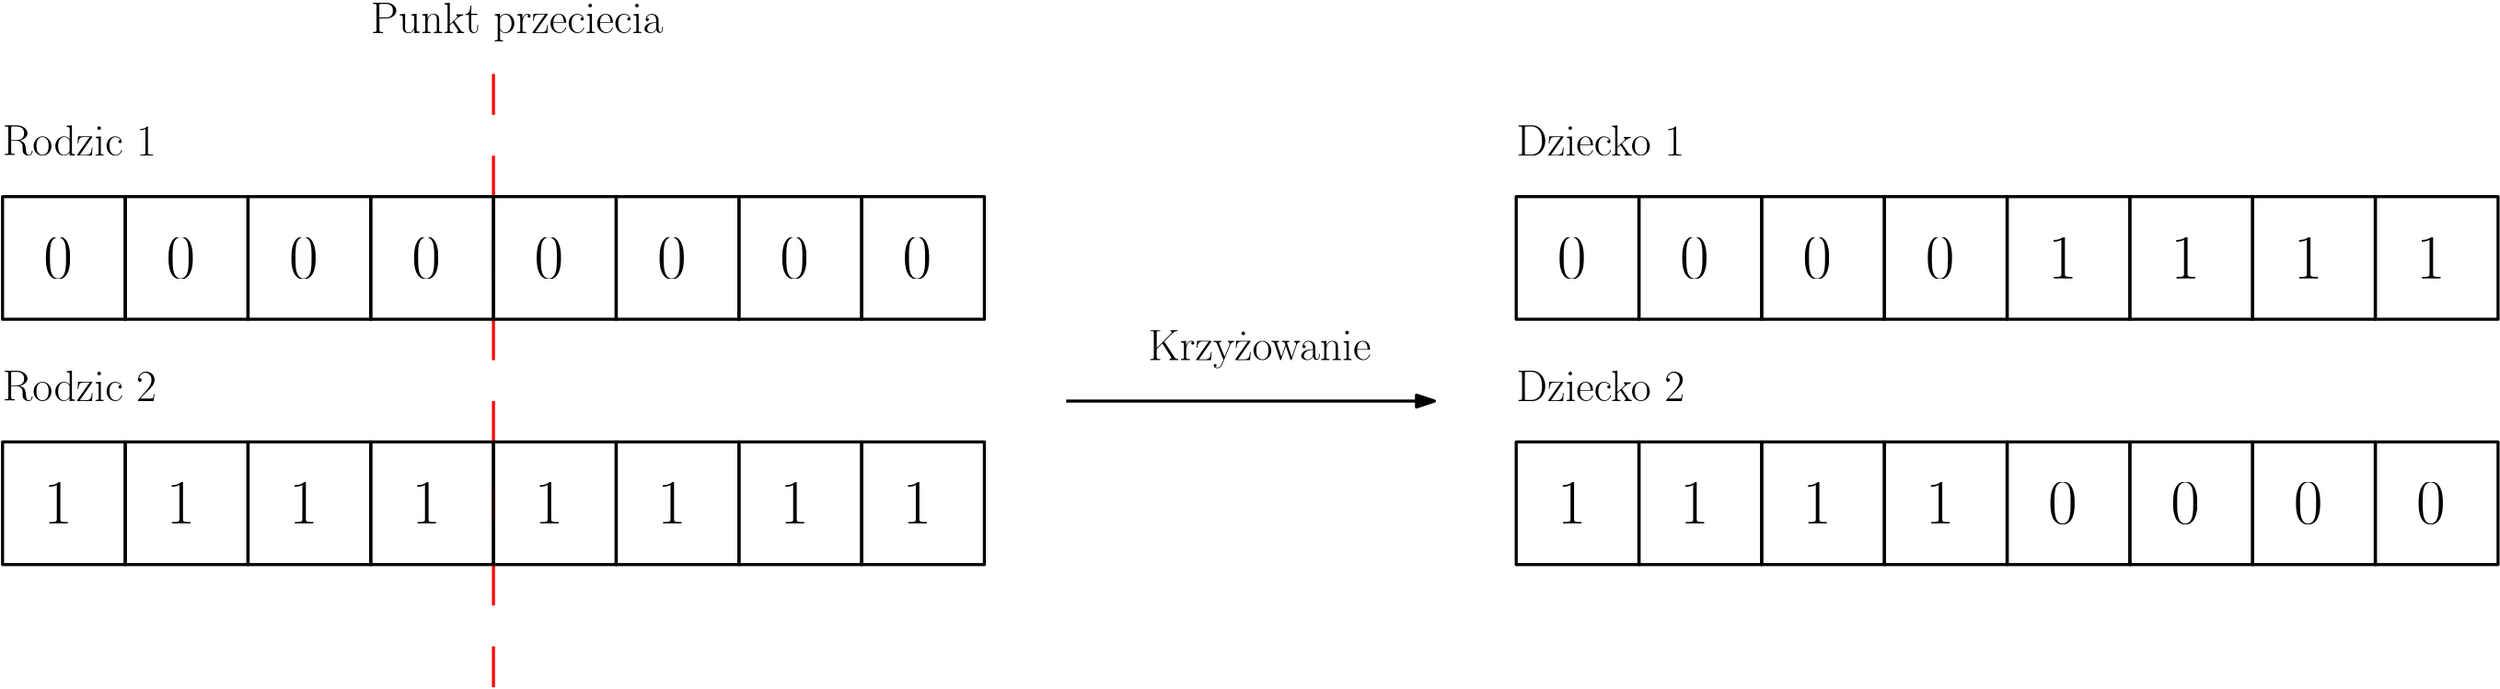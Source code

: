 <?xml version="1.0"?>
<!DOCTYPE ipe SYSTEM "ipe.dtd">
<ipe version="70206" creator="Ipe 7.2.7">
<info created="D:20191228213227" modified="D:20191228215611"/>
<ipestyle name="basic">
<symbol name="arrow/arc(spx)">
<path stroke="sym-stroke" fill="sym-stroke" pen="sym-pen">
0 0 m
-1 0.333 l
-1 -0.333 l
h
</path>
</symbol>
<symbol name="arrow/farc(spx)">
<path stroke="sym-stroke" fill="white" pen="sym-pen">
0 0 m
-1 0.333 l
-1 -0.333 l
h
</path>
</symbol>
<symbol name="arrow/ptarc(spx)">
<path stroke="sym-stroke" fill="sym-stroke" pen="sym-pen">
0 0 m
-1 0.333 l
-0.8 0 l
-1 -0.333 l
h
</path>
</symbol>
<symbol name="arrow/fptarc(spx)">
<path stroke="sym-stroke" fill="white" pen="sym-pen">
0 0 m
-1 0.333 l
-0.8 0 l
-1 -0.333 l
h
</path>
</symbol>
<symbol name="mark/circle(sx)" transformations="translations">
<path fill="sym-stroke">
0.6 0 0 0.6 0 0 e
0.4 0 0 0.4 0 0 e
</path>
</symbol>
<symbol name="mark/disk(sx)" transformations="translations">
<path fill="sym-stroke">
0.6 0 0 0.6 0 0 e
</path>
</symbol>
<symbol name="mark/fdisk(sfx)" transformations="translations">
<group>
<path fill="sym-fill">
0.5 0 0 0.5 0 0 e
</path>
<path fill="sym-stroke" fillrule="eofill">
0.6 0 0 0.6 0 0 e
0.4 0 0 0.4 0 0 e
</path>
</group>
</symbol>
<symbol name="mark/box(sx)" transformations="translations">
<path fill="sym-stroke" fillrule="eofill">
-0.6 -0.6 m
0.6 -0.6 l
0.6 0.6 l
-0.6 0.6 l
h
-0.4 -0.4 m
0.4 -0.4 l
0.4 0.4 l
-0.4 0.4 l
h
</path>
</symbol>
<symbol name="mark/square(sx)" transformations="translations">
<path fill="sym-stroke">
-0.6 -0.6 m
0.6 -0.6 l
0.6 0.6 l
-0.6 0.6 l
h
</path>
</symbol>
<symbol name="mark/fsquare(sfx)" transformations="translations">
<group>
<path fill="sym-fill">
-0.5 -0.5 m
0.5 -0.5 l
0.5 0.5 l
-0.5 0.5 l
h
</path>
<path fill="sym-stroke" fillrule="eofill">
-0.6 -0.6 m
0.6 -0.6 l
0.6 0.6 l
-0.6 0.6 l
h
-0.4 -0.4 m
0.4 -0.4 l
0.4 0.4 l
-0.4 0.4 l
h
</path>
</group>
</symbol>
<symbol name="mark/cross(sx)" transformations="translations">
<group>
<path fill="sym-stroke">
-0.43 -0.57 m
0.57 0.43 l
0.43 0.57 l
-0.57 -0.43 l
h
</path>
<path fill="sym-stroke">
-0.43 0.57 m
0.57 -0.43 l
0.43 -0.57 l
-0.57 0.43 l
h
</path>
</group>
</symbol>
<symbol name="arrow/fnormal(spx)">
<path stroke="sym-stroke" fill="white" pen="sym-pen">
0 0 m
-1 0.333 l
-1 -0.333 l
h
</path>
</symbol>
<symbol name="arrow/pointed(spx)">
<path stroke="sym-stroke" fill="sym-stroke" pen="sym-pen">
0 0 m
-1 0.333 l
-0.8 0 l
-1 -0.333 l
h
</path>
</symbol>
<symbol name="arrow/fpointed(spx)">
<path stroke="sym-stroke" fill="white" pen="sym-pen">
0 0 m
-1 0.333 l
-0.8 0 l
-1 -0.333 l
h
</path>
</symbol>
<symbol name="arrow/linear(spx)">
<path stroke="sym-stroke" pen="sym-pen">
-1 0.333 m
0 0 l
-1 -0.333 l
</path>
</symbol>
<symbol name="arrow/fdouble(spx)">
<path stroke="sym-stroke" fill="white" pen="sym-pen">
0 0 m
-1 0.333 l
-1 -0.333 l
h
-1 0 m
-2 0.333 l
-2 -0.333 l
h
</path>
</symbol>
<symbol name="arrow/double(spx)">
<path stroke="sym-stroke" fill="sym-stroke" pen="sym-pen">
0 0 m
-1 0.333 l
-1 -0.333 l
h
-1 0 m
-2 0.333 l
-2 -0.333 l
h
</path>
</symbol>
<pen name="heavier" value="0.8"/>
<pen name="fat" value="1.2"/>
<pen name="ultrafat" value="2"/>
<symbolsize name="large" value="5"/>
<symbolsize name="small" value="2"/>
<symbolsize name="tiny" value="1.1"/>
<arrowsize name="large" value="10"/>
<arrowsize name="small" value="5"/>
<arrowsize name="tiny" value="3"/>
<color name="red" value="1 0 0"/>
<color name="green" value="0 1 0"/>
<color name="blue" value="0 0 1"/>
<color name="yellow" value="1 1 0"/>
<color name="orange" value="1 0.647 0"/>
<color name="gold" value="1 0.843 0"/>
<color name="purple" value="0.627 0.125 0.941"/>
<color name="gray" value="0.745"/>
<color name="brown" value="0.647 0.165 0.165"/>
<color name="navy" value="0 0 0.502"/>
<color name="pink" value="1 0.753 0.796"/>
<color name="seagreen" value="0.18 0.545 0.341"/>
<color name="turquoise" value="0.251 0.878 0.816"/>
<color name="violet" value="0.933 0.51 0.933"/>
<color name="darkblue" value="0 0 0.545"/>
<color name="darkcyan" value="0 0.545 0.545"/>
<color name="darkgray" value="0.663"/>
<color name="darkgreen" value="0 0.392 0"/>
<color name="darkmagenta" value="0.545 0 0.545"/>
<color name="darkorange" value="1 0.549 0"/>
<color name="darkred" value="0.545 0 0"/>
<color name="lightblue" value="0.678 0.847 0.902"/>
<color name="lightcyan" value="0.878 1 1"/>
<color name="lightgray" value="0.827"/>
<color name="lightgreen" value="0.565 0.933 0.565"/>
<color name="lightyellow" value="1 1 0.878"/>
<dashstyle name="dashed" value="[4] 0"/>
<dashstyle name="dotted" value="[1 3] 0"/>
<dashstyle name="dash dotted" value="[4 2 1 2] 0"/>
<dashstyle name="dash dot dotted" value="[4 2 1 2 1 2] 0"/>
<textsize name="large" value="\large"/>
<textsize name="Large" value="\Large"/>
<textsize name="LARGE" value="\LARGE"/>
<textsize name="huge" value="\huge"/>
<textsize name="Huge" value="\Huge"/>
<textsize name="small" value="\small"/>
<textsize name="footnote" value="\footnotesize"/>
<textsize name="tiny" value="\tiny"/>
<textstyle name="center" begin="\begin{center}" end="\end{center}"/>
<textstyle name="itemize" begin="\begin{itemize}" end="\end{itemize}"/>
<textstyle name="item" begin="\begin{itemize}\item{}" end="\end{itemize}"/>
<gridsize name="4 pts" value="4"/>
<gridsize name="8 pts (~3 mm)" value="8"/>
<gridsize name="16 pts (~6 mm)" value="16"/>
<gridsize name="32 pts (~12 mm)" value="32"/>
<gridsize name="10 pts (~3.5 mm)" value="10"/>
<gridsize name="20 pts (~7 mm)" value="20"/>
<gridsize name="14 pts (~5 mm)" value="14"/>
<gridsize name="28 pts (~10 mm)" value="28"/>
<gridsize name="56 pts (~20 mm)" value="56"/>
<anglesize name="90 deg" value="90"/>
<anglesize name="60 deg" value="60"/>
<anglesize name="45 deg" value="45"/>
<anglesize name="30 deg" value="30"/>
<anglesize name="22.5 deg" value="22.5"/>
<opacity name="10%" value="0.1"/>
<opacity name="30%" value="0.3"/>
<opacity name="50%" value="0.5"/>
<opacity name="75%" value="0.75"/>
<layout paper="1100 400" origin="0 0" frame="1100 400"/>
<tiling name="falling" angle="-60" step="4" width="1"/>
<tiling name="rising" angle="30" step="4" width="1"/>
</ipestyle>
<page>
<layer name="alpha"/>
<view layers="alpha" active="alpha"/>
<text layer="alpha" matrix="1 0 0 1 -48 -592" transformations="translations" pos="128 720" stroke="black" type="label" width="11.368" height="15.978" depth="0" valign="baseline" size="Huge">1</text>
<path matrix="1 0 0 1 -48 -592" stroke="black" pen="fat">
112 752 m
112 704 l
160 704 l
160 752 l
h
</path>
<path matrix="1 0 0 1 -48 -592" stroke="black" pen="fat">
160 752 m
160 704 l
208 704 l
208 752 l
h
</path>
<path matrix="1 0 0 1 -48 -592" stroke="black" pen="fat">
208 752 m
208 704 l
256 704 l
256 752 l
h
</path>
<path matrix="1 0 0 1 -48 -592" stroke="black" pen="fat">
256 704 m
256 752 l
304 752 l
304 704 l
h
</path>
<path matrix="1 0 0 1 -48 -608" stroke="black" pen="fat">
128 720 m
128 720 l
128 720 l
128 720 l
h
</path>
<path matrix="1 0 0 1 32 -592" stroke="black" pen="fat">
128 720 m
128 720 l
128 720 l
128 720 l
h
</path>
<path matrix="1 0 0 1 -64 -592" stroke="black" pen="fat">
128 720 m
128 720 l
128 720 l
128 720 l
h
</path>
<text matrix="1 0 0 1 48 -592" transformations="translations" pos="128 720" stroke="black" type="label" width="11.368" height="15.978" depth="0" valign="baseline" size="Huge">1</text>
<text matrix="1 0 0 1 96 -592" transformations="translations" pos="128 720" stroke="black" type="label" width="11.368" height="15.978" depth="0" valign="baseline" size="Huge">1</text>
<text matrix="1 0 0 1 0 -592" transformations="translations" pos="128 720" stroke="black" type="label" width="11.368" height="15.978" depth="0" valign="baseline" size="Huge">1</text>
<path matrix="1 0 0 1 32 -496" stroke="red" pen="fat">
224 800 m
224 784 l
</path>
<path matrix="1 0 0 1 32 -496" stroke="red" pen="fat">
224 768 m
224 752 l
</path>
<path matrix="1 0 0 1 32 -496" stroke="red" pen="fat">
224 736 m
224 720 l
</path>
<path matrix="1 0 0 1 32 -496" stroke="red" pen="fat">
224 704 m
224 688 l
</path>
<path matrix="1 0 0 1 32 -496" stroke="red" pen="fat">
224 672 m
224 656 l
</path>
<path matrix="1 0 0 1 32 -496" stroke="red" pen="fat">
224 640 m
224 624 l
</path>
<path matrix="1 0 0 1 32 -496" stroke="red" pen="fat">
224 608 m
224 592 l
</path>
<path matrix="1 0 0 1 32 -496" stroke="red" pen="fat">
224 576 m
224 560 l
</path>
<path matrix="1 0 0 1 32 -496" stroke="black" pen="fat" arrow="normal/normal">
448 672 m
592 672 l
</path>
<text matrix="1 0 0 1 32 -496" transformations="translations" pos="32 768" stroke="black" type="label" width="60.236" height="11.955" depth="0" valign="baseline" size="LARGE">Rodzic 1</text>
<text matrix="1 0 0 1 32 -496" transformations="translations" pos="32 672" stroke="black" type="label" width="60.236" height="11.955" depth="0" valign="baseline" size="LARGE">Rodzic 2</text>
<text matrix="1 0 0 1 32 -496" transformations="translations" pos="480 688" stroke="black" type="label" width="80.295" height="11.76" depth="3.35" valign="baseline" size="LARGE">Krzyżowanie</text>
<text matrix="1 0 0 1 544 -592" transformations="translations" pos="128 720" stroke="black" type="label" width="11.368" height="15.978" depth="0" valign="baseline" size="Huge">1</text>
<path matrix="1 0 0 1 544 -592" stroke="black" pen="fat">
112 752 m
112 704 l
160 704 l
160 752 l
h
</path>
<path matrix="1 0 0 1 544 -592" stroke="black" pen="fat">
160 752 m
160 704 l
208 704 l
208 752 l
h
</path>
<path matrix="1 0 0 1 544 -592" stroke="black" pen="fat">
208 752 m
208 704 l
256 704 l
256 752 l
h
</path>
<path matrix="1 0 0 1 544 -592" stroke="black" pen="fat">
256 704 m
256 752 l
304 752 l
304 704 l
h
</path>
<path matrix="1 0 0 1 544 -608" stroke="black" pen="fat">
128 720 m
128 720 l
128 720 l
128 720 l
h
</path>
<path matrix="1 0 0 1 624 -592" stroke="black" pen="fat">
128 720 m
128 720 l
128 720 l
128 720 l
h
</path>
<path matrix="1 0 0 1 528 -592" stroke="black" pen="fat">
128 720 m
128 720 l
128 720 l
128 720 l
h
</path>
<text matrix="1 0 0 1 640 -592" transformations="translations" pos="128 720" stroke="black" type="label" width="11.368" height="15.978" depth="0" valign="baseline" size="Huge">1</text>
<text matrix="1 0 0 1 688 -592" transformations="translations" pos="128 720" stroke="black" type="label" width="11.368" height="15.978" depth="0" valign="baseline" size="Huge">1</text>
<text matrix="1 0 0 1 592 -592" transformations="translations" pos="128 720" stroke="black" type="label" width="11.368" height="15.978" depth="0" valign="baseline" size="Huge">1</text>
<text matrix="1 0 0 1 624 -496" transformations="translations" pos="32 768" stroke="black" type="label" width="65.883" height="11.955" depth="0" valign="baseline" size="LARGE">Dziecko 1</text>
<text matrix="1 0 0 1 624 -496" transformations="translations" pos="32 672" stroke="black" type="label" width="65.883" height="11.955" depth="0" valign="baseline" size="LARGE">Dziecko 2</text>
<text matrix="1 0 0 1 16 -496" transformations="translations" pos="192 816" stroke="black" type="label" width="114.405" height="11.954" depth="3.35" valign="baseline" size="LARGE">Punkt przeciecia</text>
<text matrix="1 0 0 1 -48 -496" transformations="translations" pos="176 720" stroke="black" type="label" width="11.368" height="15.978" depth="0" valign="baseline" size="Huge">0</text>
<path matrix="1 0 0 1 -240 -496" stroke="black" pen="fat">
304 752 m
304 704 l
352 704 l
352 752 l
h
</path>
<path matrix="1 0 0 1 -240 -496" stroke="black" pen="fat">
352 704 m
352 752 l
400 752 l
400 704 l
h
</path>
<path matrix="1 0 0 1 -240 -496" stroke="black" pen="fat">
400 752 m
400 704 l
448 704 l
448 752 l
h
</path>
<path matrix="1 0 0 1 -240 -496" stroke="black" pen="fat">
448 704 m
448 752 l
496 752 l
496 704 l
h
</path>
<text matrix="1 0 0 1 -96 -496" transformations="translations" pos="176 720" stroke="black" type="label" width="11.368" height="15.978" depth="0" valign="baseline" size="Huge">0</text>
<text matrix="1 0 0 1 0 -496" transformations="translations" pos="176 720" stroke="black" type="label" width="11.368" height="15.978" depth="0" valign="baseline" size="Huge">0</text>
<text matrix="1 0 0 1 48 -496" transformations="translations" pos="176 720" stroke="black" type="label" width="11.368" height="15.978" depth="0" valign="baseline" size="Huge">0</text>
<text matrix="1 0 0 1 144 -496" transformations="translations" pos="176 720" stroke="black" type="label" width="11.368" height="15.978" depth="0" valign="baseline" size="Huge">0</text>
<path matrix="1 0 0 1 -48 -496" stroke="black" pen="fat">
304 752 m
304 704 l
352 704 l
352 752 l
h
</path>
<path matrix="1 0 0 1 -48 -496" stroke="black" pen="fat">
352 704 m
352 752 l
400 752 l
400 704 l
h
</path>
<path matrix="1 0 0 1 -48 -496" stroke="black" pen="fat">
400 752 m
400 704 l
448 704 l
448 752 l
h
</path>
<path matrix="1 0 0 1 -48 -496" stroke="black" pen="fat">
448 704 m
448 752 l
496 752 l
496 704 l
h
</path>
<text matrix="1 0 0 1 96 -496" transformations="translations" pos="176 720" stroke="black" type="label" width="11.368" height="15.978" depth="0" valign="baseline" size="Huge">0</text>
<text matrix="1 0 0 1 192 -496" transformations="translations" pos="176 720" stroke="black" type="label" width="11.368" height="15.978" depth="0" valign="baseline" size="Huge">0</text>
<text matrix="1 0 0 1 240 -496" transformations="translations" pos="176 720" stroke="black" type="label" width="11.368" height="15.978" depth="0" valign="baseline" size="Huge">0</text>
<text matrix="1 0 0 1 144 -592" transformations="translations" pos="128 720" stroke="black" type="label" width="11.368" height="15.978" depth="0" valign="baseline" size="Huge">1</text>
<path matrix="1 0 0 1 144 -592" stroke="black" pen="fat">
112 752 m
112 704 l
160 704 l
160 752 l
h
</path>
<path matrix="1 0 0 1 144 -592" stroke="black" pen="fat">
160 752 m
160 704 l
208 704 l
208 752 l
h
</path>
<path matrix="1 0 0 1 144 -592" stroke="black" pen="fat">
208 752 m
208 704 l
256 704 l
256 752 l
h
</path>
<path matrix="1 0 0 1 144 -592" stroke="black" pen="fat">
256 704 m
256 752 l
304 752 l
304 704 l
h
</path>
<path matrix="1 0 0 1 144 -608" stroke="black" pen="fat">
128 720 m
128 720 l
128 720 l
128 720 l
h
</path>
<path matrix="1 0 0 1 224 -592" stroke="black" pen="fat">
128 720 m
128 720 l
128 720 l
128 720 l
h
</path>
<path matrix="1 0 0 1 128 -592" stroke="black" pen="fat">
128 720 m
128 720 l
128 720 l
128 720 l
h
</path>
<text matrix="1 0 0 1 240 -592" transformations="translations" pos="128 720" stroke="black" type="label" width="11.368" height="15.978" depth="0" valign="baseline" size="Huge">1</text>
<text matrix="1 0 0 1 288 -592" transformations="translations" pos="128 720" stroke="black" type="label" width="11.368" height="15.978" depth="0" valign="baseline" size="Huge">1</text>
<text matrix="1 0 0 1 192 -592" transformations="translations" pos="128 720" stroke="black" type="label" width="11.368" height="15.978" depth="0" valign="baseline" size="Huge">1</text>
<text matrix="1 0 0 1 736 -496" transformations="translations" pos="128 720" stroke="black" type="label" width="11.368" height="15.978" depth="0" valign="baseline" size="Huge">1</text>
<path matrix="1 0 0 1 736 -496" stroke="black" pen="fat">
112 752 m
112 704 l
160 704 l
160 752 l
h
</path>
<path matrix="1 0 0 1 736 -496" stroke="black" pen="fat">
160 752 m
160 704 l
208 704 l
208 752 l
h
</path>
<path matrix="1 0 0 1 736 -496" stroke="black" pen="fat">
208 752 m
208 704 l
256 704 l
256 752 l
h
</path>
<path matrix="1 0 0 1 736 -496" stroke="black" pen="fat">
256 704 m
256 752 l
304 752 l
304 704 l
h
</path>
<path matrix="1 0 0 1 736 -512" stroke="black" pen="fat">
128 720 m
128 720 l
128 720 l
128 720 l
h
</path>
<path matrix="1 0 0 1 816 -496" stroke="black" pen="fat">
128 720 m
128 720 l
128 720 l
128 720 l
h
</path>
<path matrix="1 0 0 1 720 -496" stroke="black" pen="fat">
128 720 m
128 720 l
128 720 l
128 720 l
h
</path>
<text matrix="1 0 0 1 832 -496" transformations="translations" pos="128 720" stroke="black" type="label" width="11.368" height="15.978" depth="0" valign="baseline" size="Huge">1</text>
<text matrix="1 0 0 1 880 -496" transformations="translations" pos="128 720" stroke="black" type="label" width="11.368" height="15.978" depth="0" valign="baseline" size="Huge">1</text>
<text matrix="1 0 0 1 784 -496" transformations="translations" pos="128 720" stroke="black" type="label" width="11.368" height="15.978" depth="0" valign="baseline" size="Huge">1</text>
<text matrix="1 0 0 1 544 -496" transformations="translations" pos="176 720" stroke="black" type="label" width="11.368" height="15.978" depth="0" valign="baseline" size="Huge">0</text>
<path matrix="1 0 0 1 352 -496" stroke="black" pen="fat">
304 752 m
304 704 l
352 704 l
352 752 l
h
</path>
<path matrix="1 0 0 1 352 -496" stroke="black" pen="fat">
352 704 m
352 752 l
400 752 l
400 704 l
h
</path>
<path matrix="1 0 0 1 352 -496" stroke="black" pen="fat">
400 752 m
400 704 l
448 704 l
448 752 l
h
</path>
<path matrix="1 0 0 1 352 -496" stroke="black" pen="fat">
448 704 m
448 752 l
496 752 l
496 704 l
h
</path>
<text matrix="1 0 0 1 496 -496" transformations="translations" pos="176 720" stroke="black" type="label" width="11.368" height="15.978" depth="0" valign="baseline" size="Huge">0</text>
<text matrix="1 0 0 1 592 -496" transformations="translations" pos="176 720" stroke="black" type="label" width="11.368" height="15.978" depth="0" valign="baseline" size="Huge">0</text>
<text matrix="1 0 0 1 640 -496" transformations="translations" pos="176 720" stroke="black" type="label" width="11.368" height="15.978" depth="0" valign="baseline" size="Huge">0</text>
<text matrix="1 0 0 1 736 -592" transformations="translations" pos="176 720" stroke="black" type="label" width="11.368" height="15.978" depth="0" valign="baseline" size="Huge">0</text>
<path matrix="1 0 0 1 544 -592" stroke="black" pen="fat">
304 752 m
304 704 l
352 704 l
352 752 l
h
</path>
<path matrix="1 0 0 1 544 -592" stroke="black" pen="fat">
352 704 m
352 752 l
400 752 l
400 704 l
h
</path>
<path matrix="1 0 0 1 544 -592" stroke="black" pen="fat">
400 752 m
400 704 l
448 704 l
448 752 l
h
</path>
<path matrix="1 0 0 1 544 -592" stroke="black" pen="fat">
448 704 m
448 752 l
496 752 l
496 704 l
h
</path>
<text matrix="1 0 0 1 688 -592" transformations="translations" pos="176 720" stroke="black" type="label" width="11.368" height="15.978" depth="0" valign="baseline" size="Huge">0</text>
<text matrix="1 0 0 1 784 -592" transformations="translations" pos="176 720" stroke="black" type="label" width="11.368" height="15.978" depth="0" valign="baseline" size="Huge">0</text>
<text matrix="1 0 0 1 832 -592" transformations="translations" pos="176 720" stroke="black" type="label" width="11.368" height="15.978" depth="0" valign="baseline" size="Huge">0</text>
</page>
</ipe>
